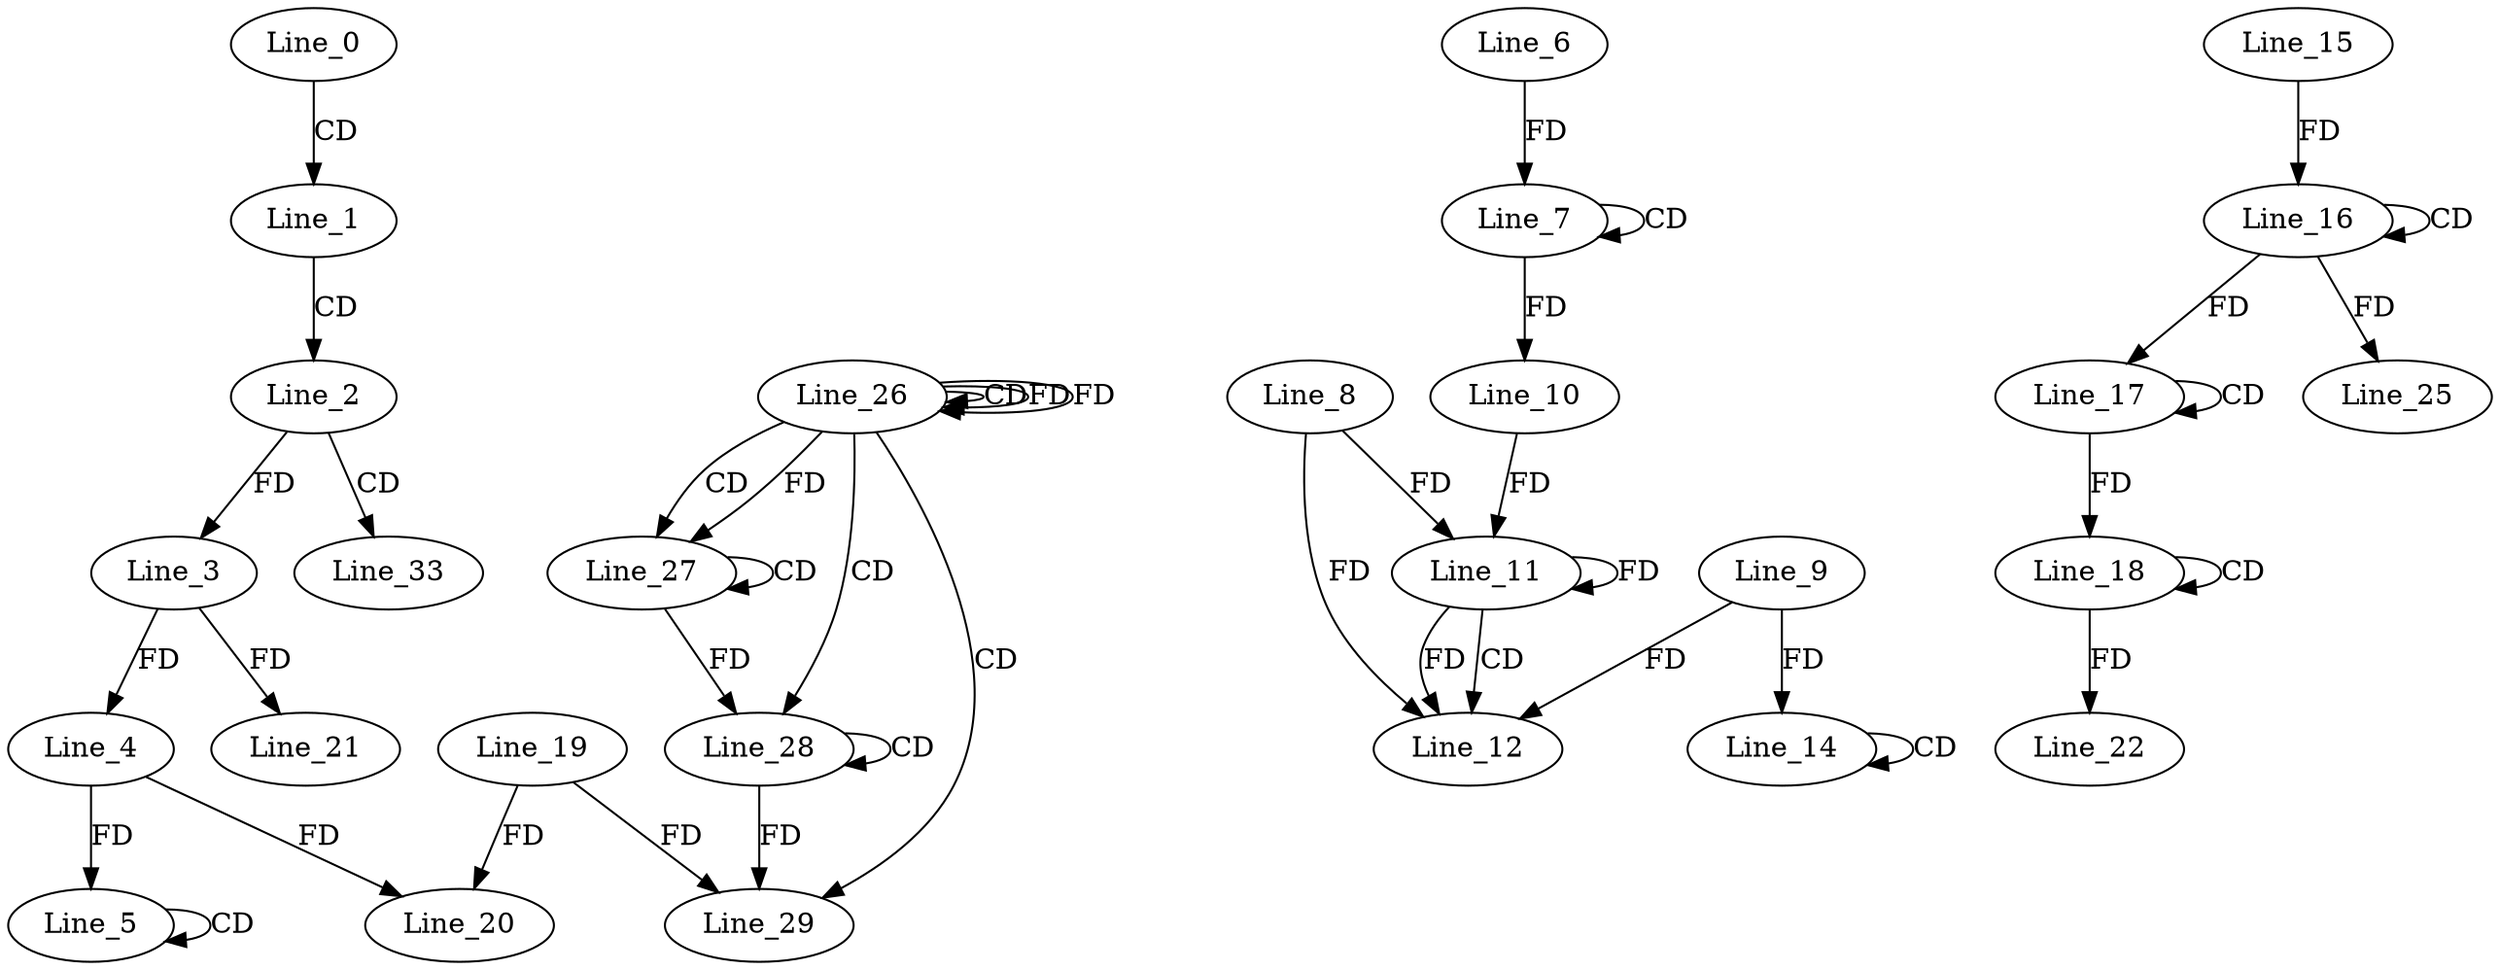 digraph G {
  Line_0;
  Line_1;
  Line_2;
  Line_3;
  Line_3;
  Line_4;
  Line_5;
  Line_5;
  Line_4;
  Line_7;
  Line_7;
  Line_6;
  Line_10;
  Line_11;
  Line_8;
  Line_11;
  Line_10;
  Line_11;
  Line_12;
  Line_9;
  Line_14;
  Line_14;
  Line_16;
  Line_16;
  Line_15;
  Line_17;
  Line_17;
  Line_18;
  Line_18;
  Line_20;
  Line_19;
  Line_21;
  Line_21;
  Line_22;
  Line_25;
  Line_26;
  Line_26;
  Line_26;
  Line_26;
  Line_27;
  Line_27;
  Line_28;
  Line_28;
  Line_28;
  Line_29;
  Line_33;
  Line_0 -> Line_1 [ label="CD" ];
  Line_1 -> Line_2 [ label="CD" ];
  Line_2 -> Line_3 [ label="FD" ];
  Line_3 -> Line_4 [ label="FD" ];
  Line_5 -> Line_5 [ label="CD" ];
  Line_4 -> Line_5 [ label="FD" ];
  Line_7 -> Line_7 [ label="CD" ];
  Line_6 -> Line_7 [ label="FD" ];
  Line_7 -> Line_10 [ label="FD" ];
  Line_11 -> Line_11 [ label="FD" ];
  Line_8 -> Line_11 [ label="FD" ];
  Line_10 -> Line_11 [ label="FD" ];
  Line_11 -> Line_12 [ label="CD" ];
  Line_9 -> Line_12 [ label="FD" ];
  Line_11 -> Line_12 [ label="FD" ];
  Line_8 -> Line_12 [ label="FD" ];
  Line_14 -> Line_14 [ label="CD" ];
  Line_9 -> Line_14 [ label="FD" ];
  Line_16 -> Line_16 [ label="CD" ];
  Line_15 -> Line_16 [ label="FD" ];
  Line_17 -> Line_17 [ label="CD" ];
  Line_16 -> Line_17 [ label="FD" ];
  Line_18 -> Line_18 [ label="CD" ];
  Line_17 -> Line_18 [ label="FD" ];
  Line_4 -> Line_20 [ label="FD" ];
  Line_19 -> Line_20 [ label="FD" ];
  Line_3 -> Line_21 [ label="FD" ];
  Line_18 -> Line_22 [ label="FD" ];
  Line_16 -> Line_25 [ label="FD" ];
  Line_26 -> Line_26 [ label="CD" ];
  Line_26 -> Line_26 [ label="FD" ];
  Line_26 -> Line_27 [ label="CD" ];
  Line_27 -> Line_27 [ label="CD" ];
  Line_26 -> Line_27 [ label="FD" ];
  Line_26 -> Line_28 [ label="CD" ];
  Line_28 -> Line_28 [ label="CD" ];
  Line_27 -> Line_28 [ label="FD" ];
  Line_26 -> Line_29 [ label="CD" ];
  Line_19 -> Line_29 [ label="FD" ];
  Line_28 -> Line_29 [ label="FD" ];
  Line_2 -> Line_33 [ label="CD" ];
  Line_26 -> Line_26 [ label="FD" ];
}
